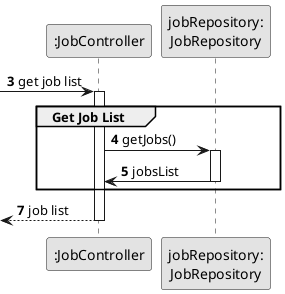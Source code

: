 @startuml
skinparam monochrome true
skinparam packageStyle rectangle
skinparam shadowing false



participant ":JobController" as JC
participant "jobRepository:\nJobRepository" as jobRepository


autonumber 3
-> JC : get job list
autonumber 4
activate JC

    group Get Job List
        JC -> jobRepository: getJobs()

        activate jobRepository

        jobRepository -> JC: jobsList
        deactivate jobRepository


    end
    autonumber 7
    <-- JC : job list
deactivate JC

@enduml